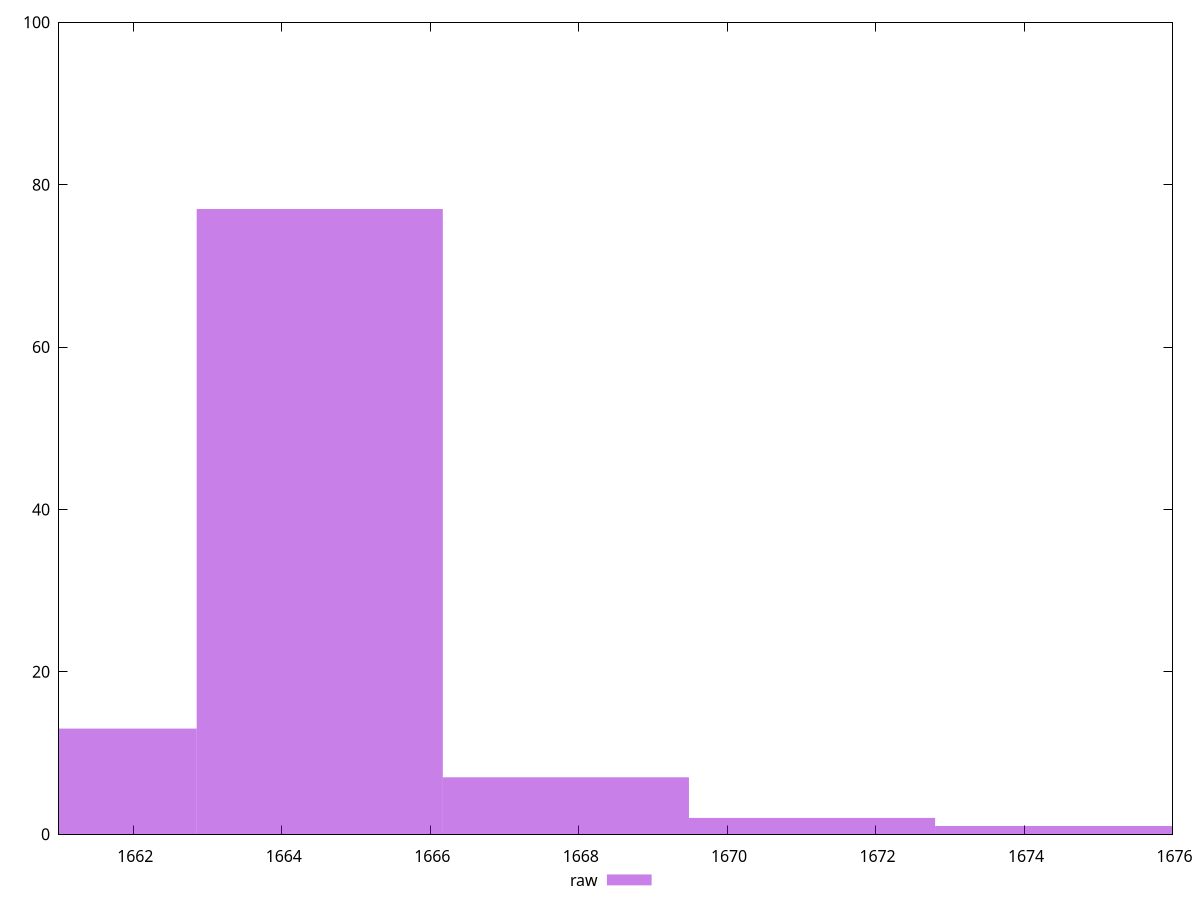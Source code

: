 reset

$raw <<EOF
1664.5125932906492 77
1667.8283554286784 7
1661.19683115262 13
1671.1441175667076 2
1674.4598797047367 1
EOF

set key outside below
set boxwidth 3.3157621380291817
set xrange [1661:1676]
set yrange [0:100]
set style fill transparent solid 0.5 noborder
set terminal svg size 640, 490 enhanced background rgb 'white'
set output "report_00007_2020-12-11T15:55:29.892Z/metrics/samples/pages+cached+noexternal+nofonts+nosvg+noimg+nocss/raw/histogram.svg"

plot $raw title "raw" with boxes

reset
